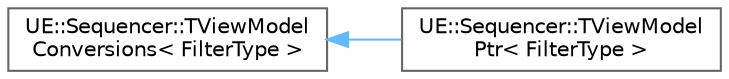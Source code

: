 digraph "Graphical Class Hierarchy"
{
 // INTERACTIVE_SVG=YES
 // LATEX_PDF_SIZE
  bgcolor="transparent";
  edge [fontname=Helvetica,fontsize=10,labelfontname=Helvetica,labelfontsize=10];
  node [fontname=Helvetica,fontsize=10,shape=box,height=0.2,width=0.4];
  rankdir="LR";
  Node0 [id="Node000000",label="UE::Sequencer::TViewModel\lConversions\< FilterType \>",height=0.2,width=0.4,color="grey40", fillcolor="white", style="filled",URL="$da/d62/structUE_1_1Sequencer_1_1TViewModelConversions.html",tooltip=" "];
  Node0 -> Node1 [id="edge9728_Node000000_Node000001",dir="back",color="steelblue1",style="solid",tooltip=" "];
  Node1 [id="Node000001",label="UE::Sequencer::TViewModel\lPtr\< FilterType \>",height=0.2,width=0.4,color="grey40", fillcolor="white", style="filled",URL="$df/d5a/structUE_1_1Sequencer_1_1TViewModelPtr.html",tooltip=" "];
}
